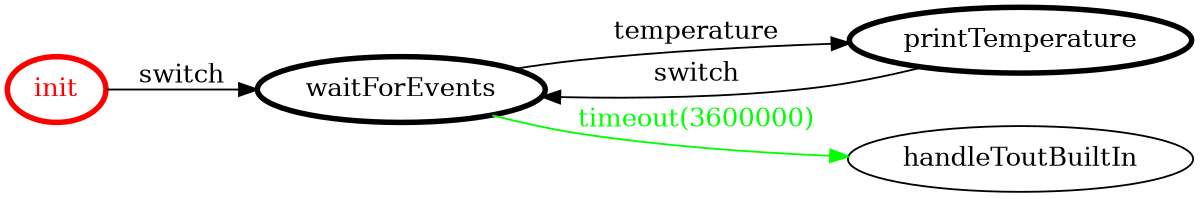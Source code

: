 /*
*
* A GraphViz DOT FSM description 
* Please use a GraphViz visualizer (like http://www.webgraphviz.com)
*  
*/

digraph finite_state_machine {
	rankdir=LR
	size="8,5"
	
	init [ color = red ][ fontcolor = red ][ penwidth = 3 ]
	waitForEvents [ color = black ][ fontcolor = black ][ penwidth = 3 ]
	printTemperature [ color = black ][ fontcolor = black ][ penwidth = 3 ]
	
	init -> waitForEvents [ label = "switch" ][ color = black ][ fontcolor = black ]
	waitForEvents -> handleToutBuiltIn [ label = "timeout(3600000)" ][ color = green ][ fontcolor = green ]
	printTemperature -> waitForEvents [ label = "switch" ][ color = black ][ fontcolor = black ]
	waitForEvents -> printTemperature [ label = "temperature" ][ color = black ][ fontcolor = black ]
}
